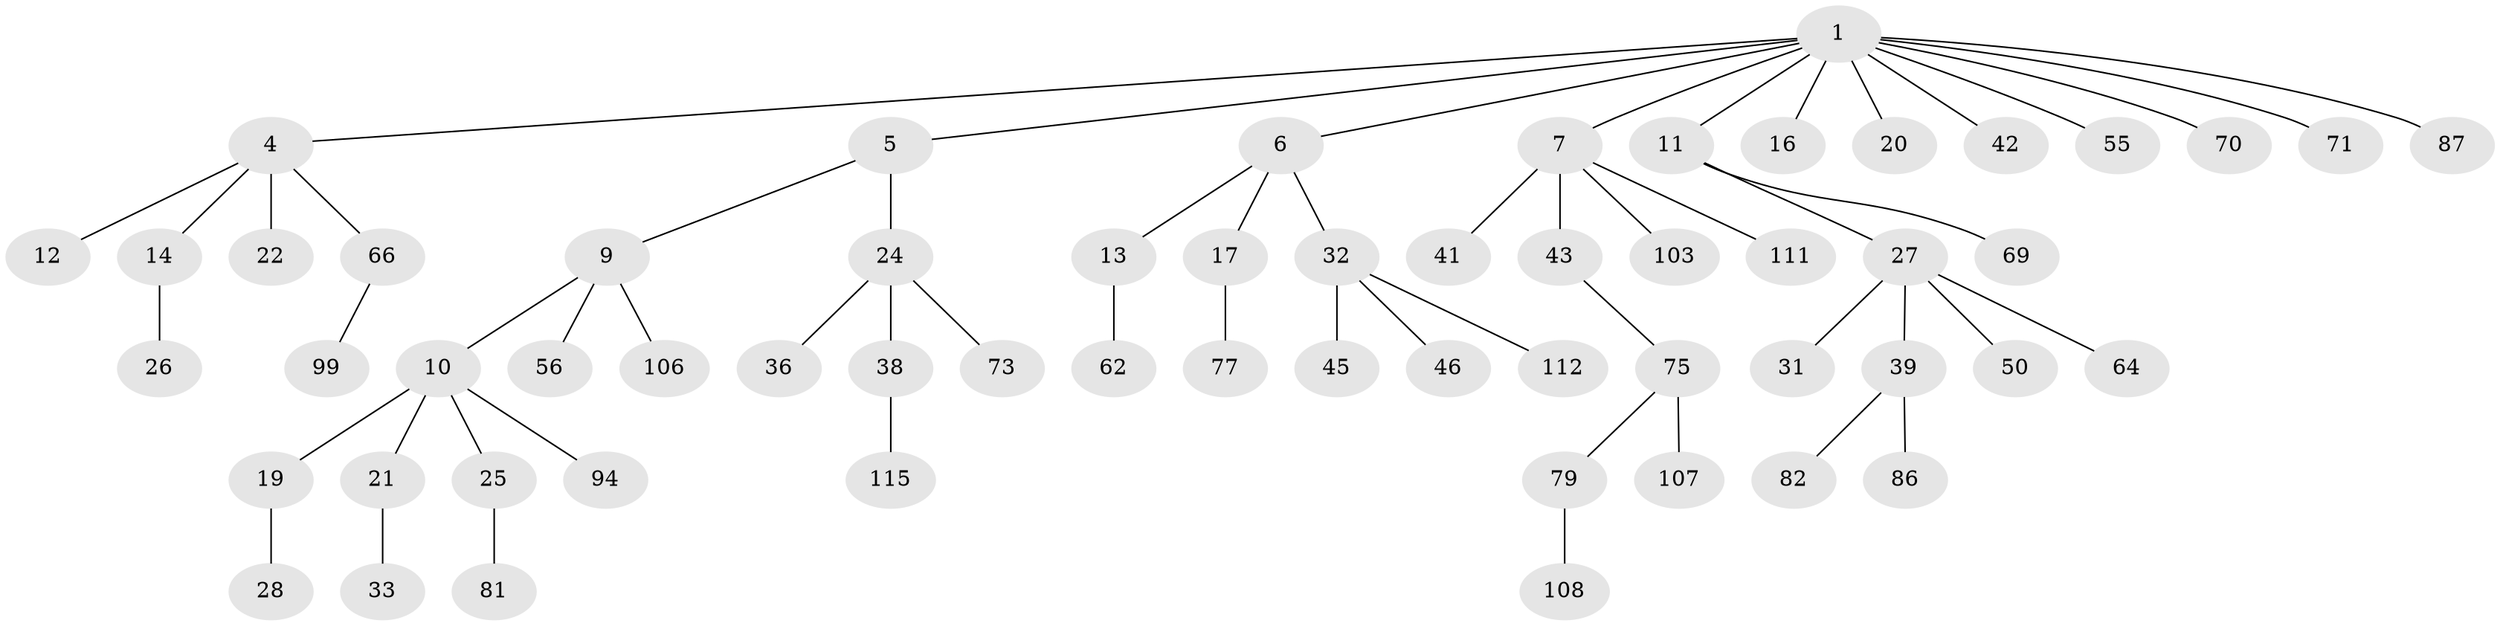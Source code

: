 // original degree distribution, {4: 0.05084745762711865, 8: 0.00847457627118644, 5: 0.03389830508474576, 1: 0.4661016949152542, 6: 0.01694915254237288, 3: 0.1271186440677966, 2: 0.2966101694915254}
// Generated by graph-tools (version 1.1) at 2025/15/03/09/25 04:15:38]
// undirected, 59 vertices, 58 edges
graph export_dot {
graph [start="1"]
  node [color=gray90,style=filled];
  1 [super="+2+3"];
  4 [super="+53"];
  5 [super="+15"];
  6;
  7 [super="+92"];
  9 [super="+102"];
  10 [super="+18"];
  11 [super="+54"];
  12 [super="+23+48"];
  13;
  14;
  16 [super="+34"];
  17 [super="+117+35"];
  19 [super="+49"];
  20;
  21;
  22 [super="+29"];
  24;
  25 [super="+51"];
  26;
  27 [super="+30+37+72"];
  28 [super="+63"];
  31 [super="+113"];
  32 [super="+40+89"];
  33 [super="+96"];
  36;
  38 [super="+68+65+59"];
  39 [super="+60"];
  41 [super="+93"];
  42 [super="+78+88"];
  43 [super="+67"];
  45;
  46;
  50 [super="+83"];
  55;
  56 [super="+58"];
  62;
  64 [super="+90"];
  66;
  69 [super="+98"];
  70 [super="+91+74"];
  71;
  73;
  75 [super="+100"];
  77 [super="+105"];
  79;
  81;
  82;
  86;
  87;
  94;
  99;
  103;
  106;
  107;
  108;
  111;
  112;
  115;
  1 -- 5;
  1 -- 11;
  1 -- 4;
  1 -- 70;
  1 -- 7;
  1 -- 42;
  1 -- 16;
  1 -- 20;
  1 -- 55;
  1 -- 87;
  1 -- 6;
  1 -- 71;
  4 -- 12;
  4 -- 14;
  4 -- 22;
  4 -- 66;
  5 -- 9;
  5 -- 24;
  6 -- 13;
  6 -- 17;
  6 -- 32;
  7 -- 41;
  7 -- 43;
  7 -- 103;
  7 -- 111;
  9 -- 10;
  9 -- 56;
  9 -- 106;
  10 -- 19;
  10 -- 21;
  10 -- 25;
  10 -- 94;
  11 -- 27;
  11 -- 69;
  13 -- 62;
  14 -- 26;
  17 -- 77;
  19 -- 28;
  21 -- 33;
  24 -- 36;
  24 -- 38;
  24 -- 73;
  25 -- 81;
  27 -- 31;
  27 -- 50;
  27 -- 39;
  27 -- 64;
  32 -- 45;
  32 -- 112;
  32 -- 46;
  38 -- 115;
  39 -- 82;
  39 -- 86;
  43 -- 75;
  66 -- 99;
  75 -- 79;
  75 -- 107;
  79 -- 108;
}

